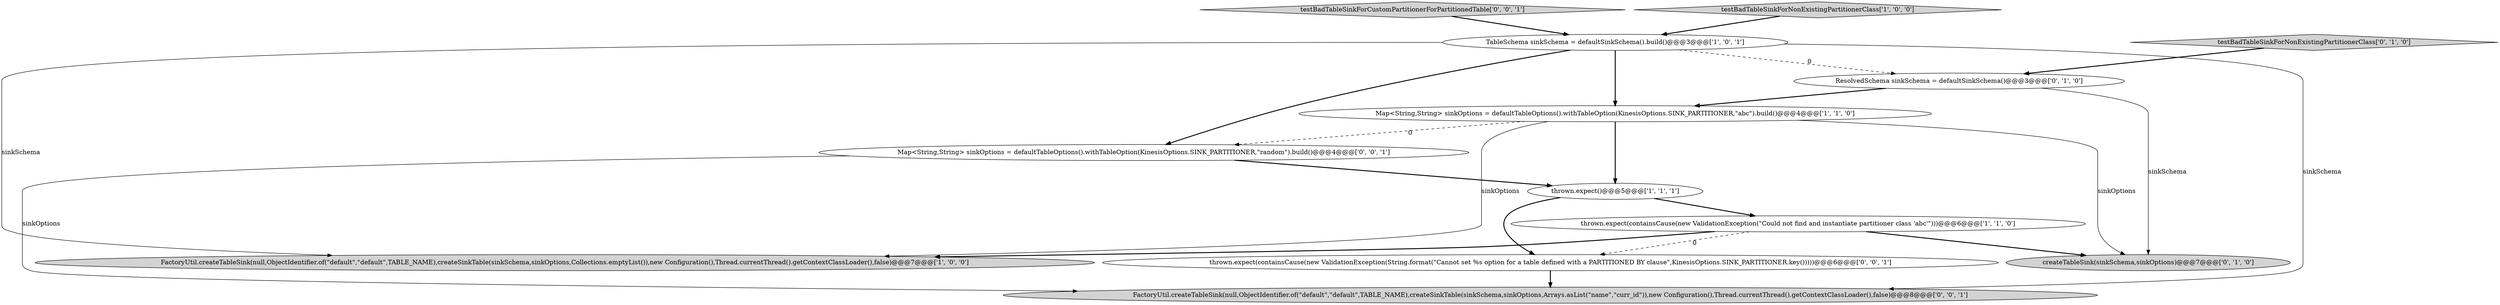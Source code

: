 digraph {
7 [style = filled, label = "testBadTableSinkForNonExistingPartitionerClass['0', '1', '0']", fillcolor = lightgray, shape = diamond image = "AAA0AAABBB2BBB"];
11 [style = filled, label = "FactoryUtil.createTableSink(null,ObjectIdentifier.of(\"default\",\"default\",TABLE_NAME),createSinkTable(sinkSchema,sinkOptions,Arrays.asList(\"name\",\"curr_id\")),new Configuration(),Thread.currentThread().getContextClassLoader(),false)@@@8@@@['0', '0', '1']", fillcolor = lightgray, shape = ellipse image = "AAA0AAABBB3BBB"];
2 [style = filled, label = "thrown.expect(containsCause(new ValidationException(\"Could not find and instantiate partitioner class 'abc'\")))@@@6@@@['1', '1', '0']", fillcolor = white, shape = ellipse image = "AAA0AAABBB1BBB"];
6 [style = filled, label = "createTableSink(sinkSchema,sinkOptions)@@@7@@@['0', '1', '0']", fillcolor = lightgray, shape = ellipse image = "AAA0AAABBB2BBB"];
10 [style = filled, label = "Map<String,String> sinkOptions = defaultTableOptions().withTableOption(KinesisOptions.SINK_PARTITIONER,\"random\").build()@@@4@@@['0', '0', '1']", fillcolor = white, shape = ellipse image = "AAA0AAABBB3BBB"];
12 [style = filled, label = "thrown.expect(containsCause(new ValidationException(String.format(\"Cannot set %s option for a table defined with a PARTITIONED BY clause\",KinesisOptions.SINK_PARTITIONER.key()))))@@@6@@@['0', '0', '1']", fillcolor = white, shape = ellipse image = "AAA0AAABBB3BBB"];
0 [style = filled, label = "thrown.expect()@@@5@@@['1', '1', '1']", fillcolor = white, shape = ellipse image = "AAA0AAABBB1BBB"];
9 [style = filled, label = "testBadTableSinkForCustomPartitionerForPartitionedTable['0', '0', '1']", fillcolor = lightgray, shape = diamond image = "AAA0AAABBB3BBB"];
5 [style = filled, label = "testBadTableSinkForNonExistingPartitionerClass['1', '0', '0']", fillcolor = lightgray, shape = diamond image = "AAA0AAABBB1BBB"];
1 [style = filled, label = "Map<String,String> sinkOptions = defaultTableOptions().withTableOption(KinesisOptions.SINK_PARTITIONER,\"abc\").build()@@@4@@@['1', '1', '0']", fillcolor = white, shape = ellipse image = "AAA0AAABBB1BBB"];
3 [style = filled, label = "FactoryUtil.createTableSink(null,ObjectIdentifier.of(\"default\",\"default\",TABLE_NAME),createSinkTable(sinkSchema,sinkOptions,Collections.emptyList()),new Configuration(),Thread.currentThread().getContextClassLoader(),false)@@@7@@@['1', '0', '0']", fillcolor = lightgray, shape = ellipse image = "AAA0AAABBB1BBB"];
8 [style = filled, label = "ResolvedSchema sinkSchema = defaultSinkSchema()@@@3@@@['0', '1', '0']", fillcolor = white, shape = ellipse image = "AAA1AAABBB2BBB"];
4 [style = filled, label = "TableSchema sinkSchema = defaultSinkSchema().build()@@@3@@@['1', '0', '1']", fillcolor = white, shape = ellipse image = "AAA0AAABBB1BBB"];
7->8 [style = bold, label=""];
9->4 [style = bold, label=""];
10->11 [style = solid, label="sinkOptions"];
4->11 [style = solid, label="sinkSchema"];
5->4 [style = bold, label=""];
4->1 [style = bold, label=""];
1->6 [style = solid, label="sinkOptions"];
2->3 [style = bold, label=""];
8->1 [style = bold, label=""];
0->12 [style = bold, label=""];
1->10 [style = dashed, label="0"];
8->6 [style = solid, label="sinkSchema"];
4->8 [style = dashed, label="0"];
2->6 [style = bold, label=""];
4->10 [style = bold, label=""];
1->3 [style = solid, label="sinkOptions"];
12->11 [style = bold, label=""];
0->2 [style = bold, label=""];
4->3 [style = solid, label="sinkSchema"];
10->0 [style = bold, label=""];
2->12 [style = dashed, label="0"];
1->0 [style = bold, label=""];
}
